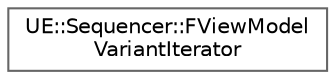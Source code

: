 digraph "Graphical Class Hierarchy"
{
 // INTERACTIVE_SVG=YES
 // LATEX_PDF_SIZE
  bgcolor="transparent";
  edge [fontname=Helvetica,fontsize=10,labelfontname=Helvetica,labelfontsize=10];
  node [fontname=Helvetica,fontsize=10,shape=box,height=0.2,width=0.4];
  rankdir="LR";
  Node0 [id="Node000000",label="UE::Sequencer::FViewModel\lVariantIterator",height=0.2,width=0.4,color="grey40", fillcolor="white", style="filled",URL="$d1/d5e/structUE_1_1Sequencer_1_1FViewModelVariantIterator.html",tooltip="An iterator that can accomodate different types of data model lists, arrays, etc."];
}
